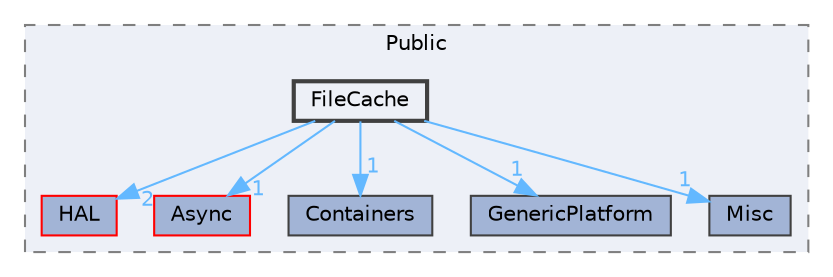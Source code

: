 digraph "FileCache"
{
 // INTERACTIVE_SVG=YES
 // LATEX_PDF_SIZE
  bgcolor="transparent";
  edge [fontname=Helvetica,fontsize=10,labelfontname=Helvetica,labelfontsize=10];
  node [fontname=Helvetica,fontsize=10,shape=box,height=0.2,width=0.4];
  compound=true
  subgraph clusterdir_ba49309ee78fabe0452662bc1a7ef37d {
    graph [ bgcolor="#edf0f7", pencolor="grey50", label="Public", fontname=Helvetica,fontsize=10 style="filled,dashed", URL="dir_ba49309ee78fabe0452662bc1a7ef37d.html",tooltip=""]
  dir_06b681a867cd45e91f64ca04156625cf [label="HAL", fillcolor="#a2b4d6", color="red", style="filled", URL="dir_06b681a867cd45e91f64ca04156625cf.html",tooltip=""];
  dir_fab0544b3443f914df6ed288343023f7 [label="Async", fillcolor="#a2b4d6", color="red", style="filled", URL="dir_fab0544b3443f914df6ed288343023f7.html",tooltip=""];
  dir_d6d4edf6ba84739b62e6fae684879a69 [label="Containers", fillcolor="#a2b4d6", color="grey25", style="filled", URL="dir_d6d4edf6ba84739b62e6fae684879a69.html",tooltip=""];
  dir_1c568e3b9220952114991a6a4d431654 [label="GenericPlatform", fillcolor="#a2b4d6", color="grey25", style="filled", URL="dir_1c568e3b9220952114991a6a4d431654.html",tooltip=""];
  dir_8d7b93d547498163f6da7ff79a1b5a4d [label="Misc", fillcolor="#a2b4d6", color="grey25", style="filled", URL="dir_8d7b93d547498163f6da7ff79a1b5a4d.html",tooltip=""];
  dir_494c42f2d1b849a180c1364137208cf9 [label="FileCache", fillcolor="#edf0f7", color="grey25", style="filled,bold", URL="dir_494c42f2d1b849a180c1364137208cf9.html",tooltip=""];
  }
  dir_494c42f2d1b849a180c1364137208cf9->dir_06b681a867cd45e91f64ca04156625cf [headlabel="2", labeldistance=1.5 headhref="dir_000399_000461.html" href="dir_000399_000461.html" color="steelblue1" fontcolor="steelblue1"];
  dir_494c42f2d1b849a180c1364137208cf9->dir_1c568e3b9220952114991a6a4d431654 [headlabel="1", labeldistance=1.5 headhref="dir_000399_000432.html" href="dir_000399_000432.html" color="steelblue1" fontcolor="steelblue1"];
  dir_494c42f2d1b849a180c1364137208cf9->dir_8d7b93d547498163f6da7ff79a1b5a4d [headlabel="1", labeldistance=1.5 headhref="dir_000399_000649.html" href="dir_000399_000649.html" color="steelblue1" fontcolor="steelblue1"];
  dir_494c42f2d1b849a180c1364137208cf9->dir_d6d4edf6ba84739b62e6fae684879a69 [headlabel="1", labeldistance=1.5 headhref="dir_000399_000253.html" href="dir_000399_000253.html" color="steelblue1" fontcolor="steelblue1"];
  dir_494c42f2d1b849a180c1364137208cf9->dir_fab0544b3443f914df6ed288343023f7 [headlabel="1", labeldistance=1.5 headhref="dir_000399_000065.html" href="dir_000399_000065.html" color="steelblue1" fontcolor="steelblue1"];
}
